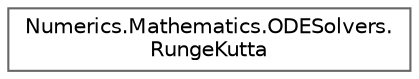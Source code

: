 digraph "Graphical Class Hierarchy"
{
 // LATEX_PDF_SIZE
  bgcolor="transparent";
  edge [fontname=Helvetica,fontsize=10,labelfontname=Helvetica,labelfontsize=10];
  node [fontname=Helvetica,fontsize=10,shape=box,height=0.2,width=0.4];
  rankdir="LR";
  Node0 [id="Node000000",label="Numerics.Mathematics.ODESolvers.\lRungeKutta",height=0.2,width=0.4,color="grey40", fillcolor="white", style="filled",URL="$class_numerics_1_1_mathematics_1_1_o_d_e_solvers_1_1_runge_kutta.html",tooltip="Runge-Kutta method for solving Ordinary Differential Equations (ODE)."];
}

